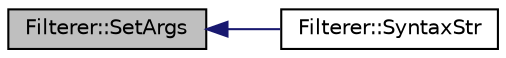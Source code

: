digraph "Filterer::SetArgs"
{
  edge [fontname="Helvetica",fontsize="10",labelfontname="Helvetica",labelfontsize="10"];
  node [fontname="Helvetica",fontsize="10",shape=record];
  rankdir="LR";
  Node1 [label="Filterer::SetArgs",height=0.2,width=0.4,color="black", fillcolor="grey75", style="filled", fontcolor="black"];
  Node1 -> Node2 [dir="back",color="midnightblue",fontsize="10",style="solid",fontname="Helvetica"];
  Node2 [label="Filterer::SyntaxStr",height=0.2,width=0.4,color="black", fillcolor="white", style="filled",URL="$d3/d4d/class_filterer.html#a79ee6100aa503f7a768a2ea34d142f8e",tooltip="Return the syntax string for this program. "];
}
